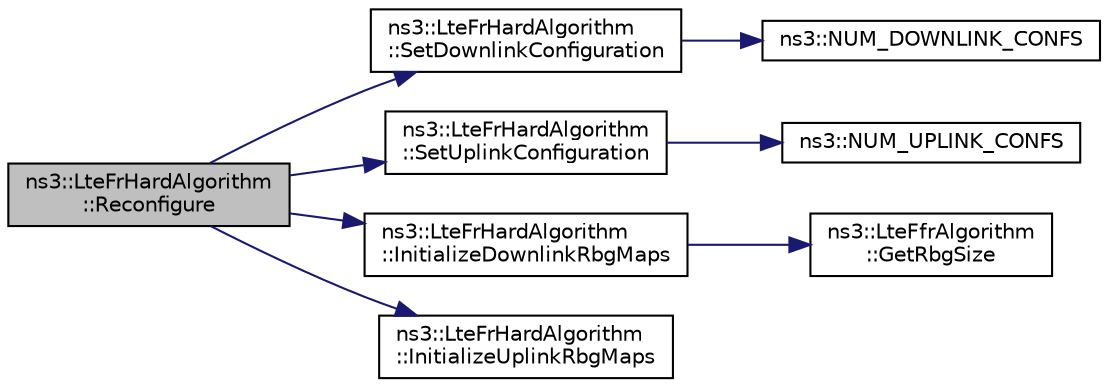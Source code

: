 digraph "ns3::LteFrHardAlgorithm::Reconfigure"
{
  edge [fontname="Helvetica",fontsize="10",labelfontname="Helvetica",labelfontsize="10"];
  node [fontname="Helvetica",fontsize="10",shape=record];
  rankdir="LR";
  Node1 [label="ns3::LteFrHardAlgorithm\l::Reconfigure",height=0.2,width=0.4,color="black", fillcolor="grey75", style="filled", fontcolor="black"];
  Node1 -> Node2 [color="midnightblue",fontsize="10",style="solid"];
  Node2 [label="ns3::LteFrHardAlgorithm\l::SetDownlinkConfiguration",height=0.2,width=0.4,color="black", fillcolor="white", style="filled",URL="$d2/d2f/classns3_1_1LteFrHardAlgorithm.html#a03585d1a4f4c9c0f407db34abf9a9e26"];
  Node2 -> Node3 [color="midnightblue",fontsize="10",style="solid"];
  Node3 [label="ns3::NUM_DOWNLINK_CONFS",height=0.2,width=0.4,color="black", fillcolor="white", style="filled",URL="$d7/d2e/namespacens3.html#a417f8ac741bc7d3d00afe1cc14a59faf"];
  Node1 -> Node4 [color="midnightblue",fontsize="10",style="solid"];
  Node4 [label="ns3::LteFrHardAlgorithm\l::SetUplinkConfiguration",height=0.2,width=0.4,color="black", fillcolor="white", style="filled",URL="$d2/d2f/classns3_1_1LteFrHardAlgorithm.html#a590970a1c888bfc9b95fd38909a8a470"];
  Node4 -> Node5 [color="midnightblue",fontsize="10",style="solid"];
  Node5 [label="ns3::NUM_UPLINK_CONFS",height=0.2,width=0.4,color="black", fillcolor="white", style="filled",URL="$d7/d2e/namespacens3.html#a5dc0a36a47c74fa76aa6f2db243f9478"];
  Node1 -> Node6 [color="midnightblue",fontsize="10",style="solid"];
  Node6 [label="ns3::LteFrHardAlgorithm\l::InitializeDownlinkRbgMaps",height=0.2,width=0.4,color="black", fillcolor="white", style="filled",URL="$d2/d2f/classns3_1_1LteFrHardAlgorithm.html#a180ac2d78861eca2bd6bf6bd00a7e56e"];
  Node6 -> Node7 [color="midnightblue",fontsize="10",style="solid"];
  Node7 [label="ns3::LteFfrAlgorithm\l::GetRbgSize",height=0.2,width=0.4,color="black", fillcolor="white", style="filled",URL="$d5/dd1/classns3_1_1LteFfrAlgorithm.html#a63ff51a7ceaa4a5274ed420df52b330d",tooltip="Get RBG size for DL Bandwidth according to table 7.1.6.1-1 of 36.213. "];
  Node1 -> Node8 [color="midnightblue",fontsize="10",style="solid"];
  Node8 [label="ns3::LteFrHardAlgorithm\l::InitializeUplinkRbgMaps",height=0.2,width=0.4,color="black", fillcolor="white", style="filled",URL="$d2/d2f/classns3_1_1LteFrHardAlgorithm.html#a1e9611ec3b54a0af073ed1ea2993f2fd"];
}
